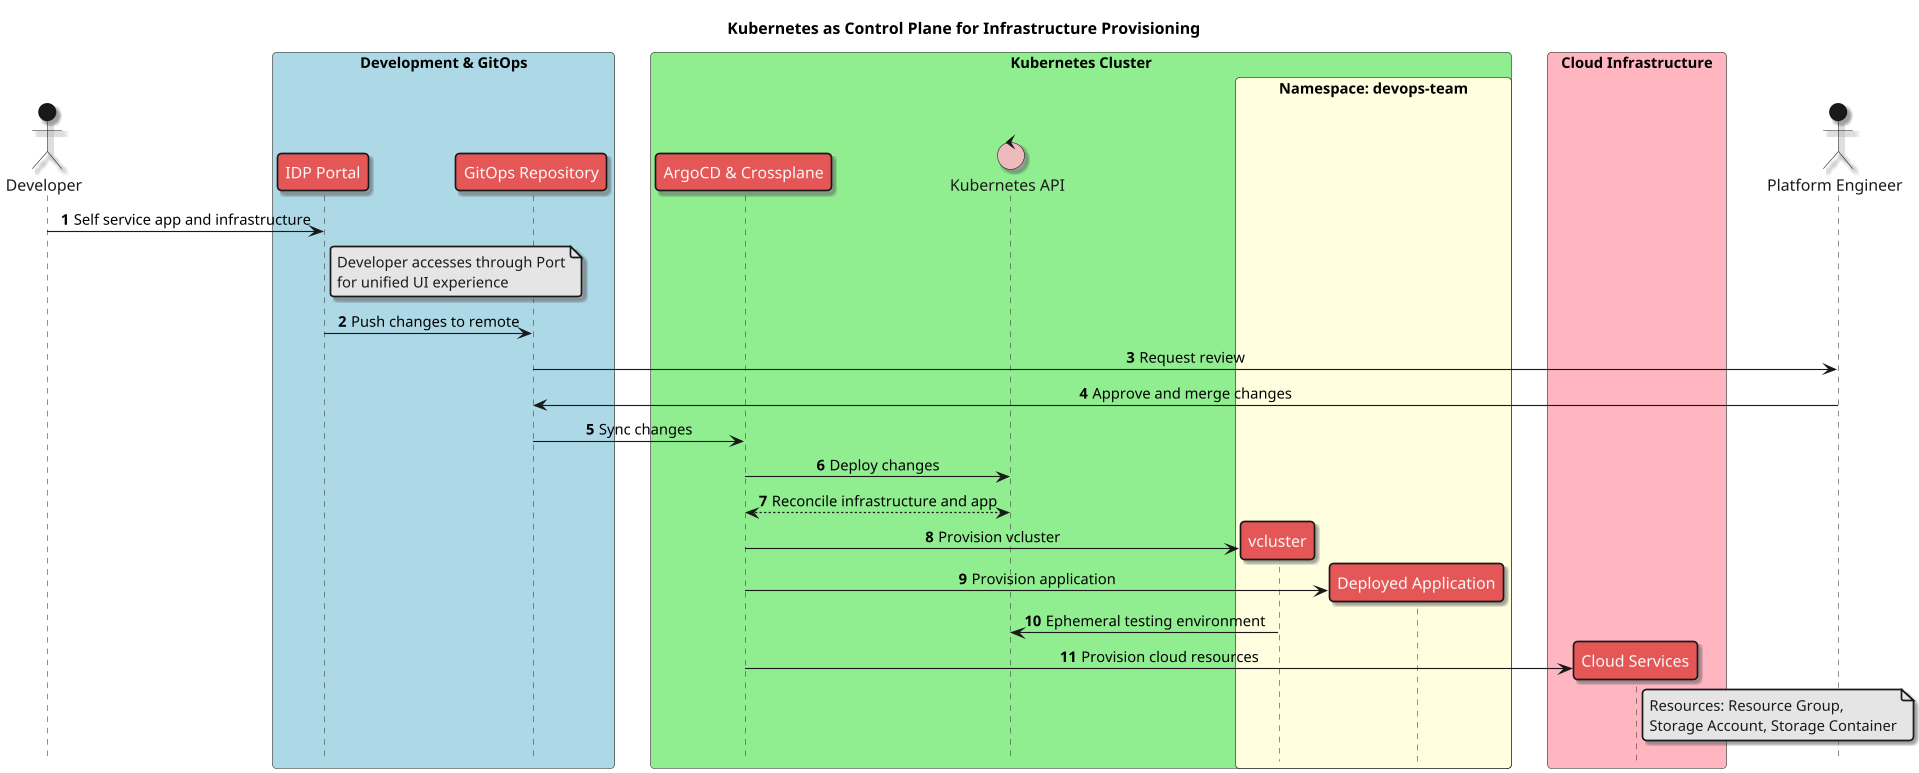 @startuml
!pragma teoz true
!theme mars
hide footbox
autonumber
scale 1920x1080
skinparam defaultTextAlignment center
skinparam NoteTextAlignment left
skinparam shadowing true
skinparam backgroundColor transparent
skinparam BoxPadding 10
title Kubernetes as Control Plane for Infrastructure Provisioning

actor "Developer" as dev
box "Development & GitOps" #LightBlue
    participant "IDP Portal" as port
    participant "GitOps Repository" as git
end box
box "Kubernetes Cluster" #LightGreen
    participant "ArgoCD & Crossplane" as argocp
    control "Kubernetes API" as K8sAPI
    box "Namespace: devops-team" #LightYellow
        participant "vcluster" as vcluster
        participant "Deployed Application" as app
    end box
end box
box "Cloud Infrastructure" #LightPink
    participant "Cloud Services" as cloud
end box
actor "Platform Engineer" as pe

dev -> port : Self service app and infrastructure
note right of port : Developer accesses through Port\nfor unified UI experience
port -> git : Push changes to remote
git -> pe : Request review
pe -> git : Approve and merge changes
git -> argocp : Sync changes
argocp -> K8sAPI : Deploy changes
K8sAPI <--> argocp : Reconcile infrastructure and app
argocp -> vcluster ** : Provision vcluster
argocp -> app ** : Provision application
vcluster -> K8sAPI : Ephemeral testing environment
argocp -> cloud ** : Provision cloud resources
note right of cloud : Resources: Resource Group,\nStorage Account, Storage Container

@enduml
